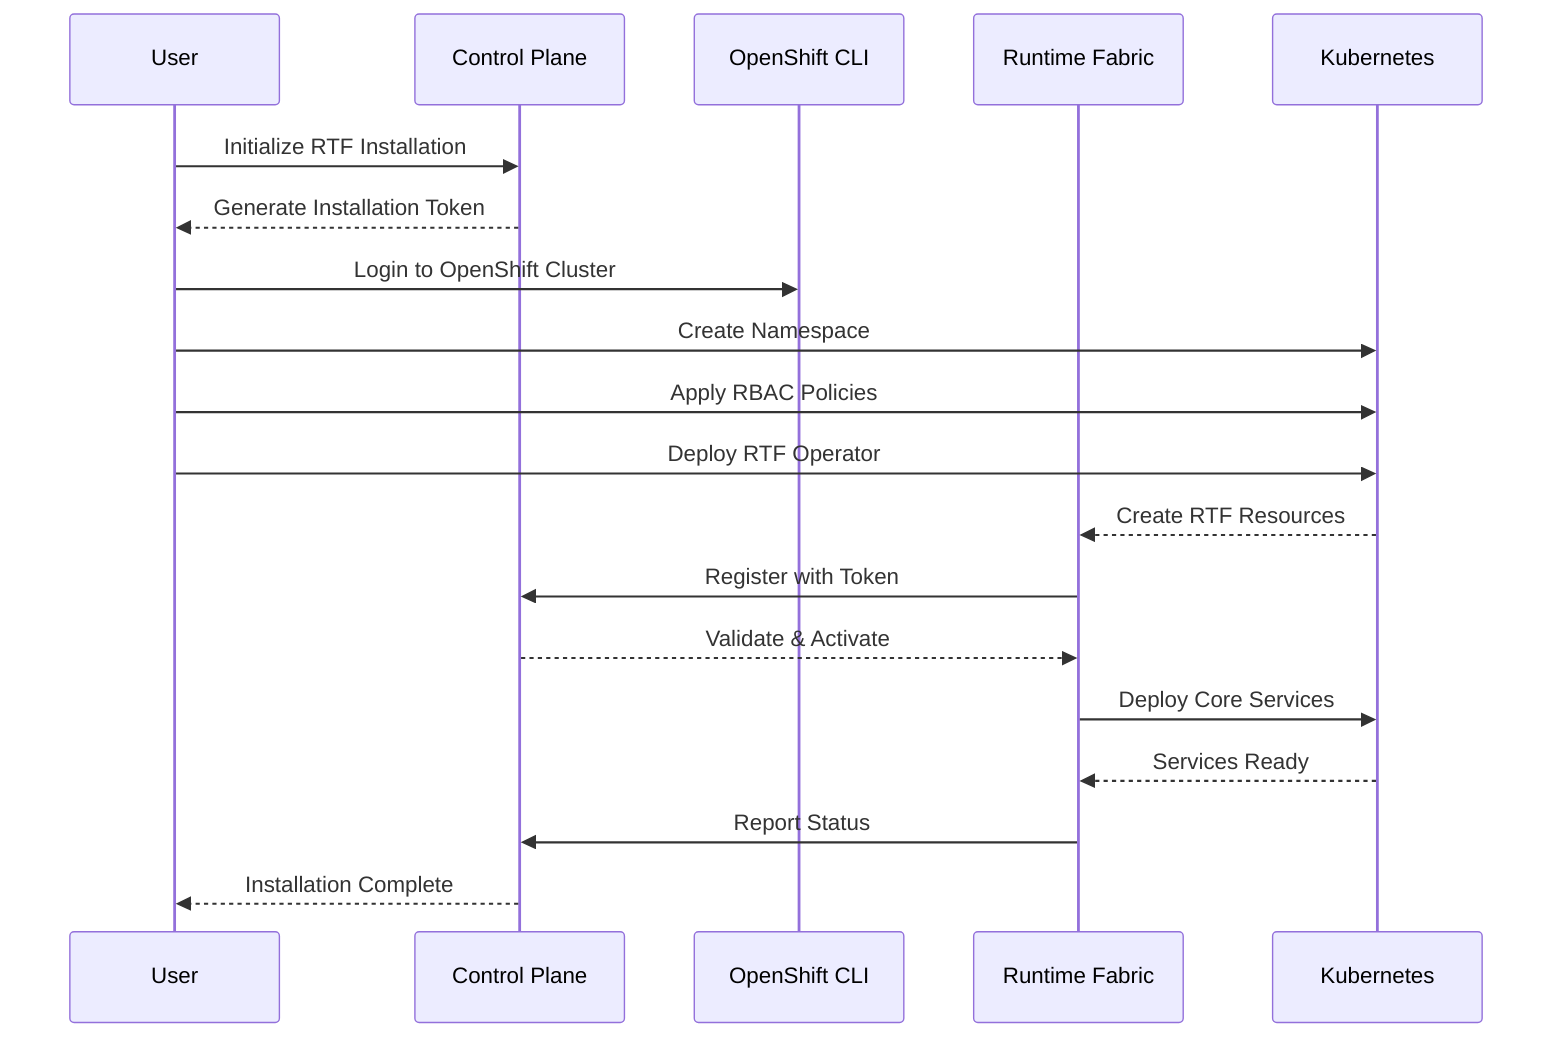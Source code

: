 sequenceDiagram
    participant U as User
    participant CP as Control Plane
    participant OC as OpenShift CLI
    participant RTF as Runtime Fabric
    participant K8s as Kubernetes

    U->>CP: Initialize RTF Installation
    CP-->>U: Generate Installation Token
    U->>OC: Login to OpenShift Cluster
    U->>K8s: Create Namespace
    U->>K8s: Apply RBAC Policies
    U->>K8s: Deploy RTF Operator
    K8s-->>RTF: Create RTF Resources
    RTF->>CP: Register with Token
    CP-->>RTF: Validate & Activate
    RTF->>K8s: Deploy Core Services
    K8s-->>RTF: Services Ready
    RTF->>CP: Report Status
    CP-->>U: Installation Complete